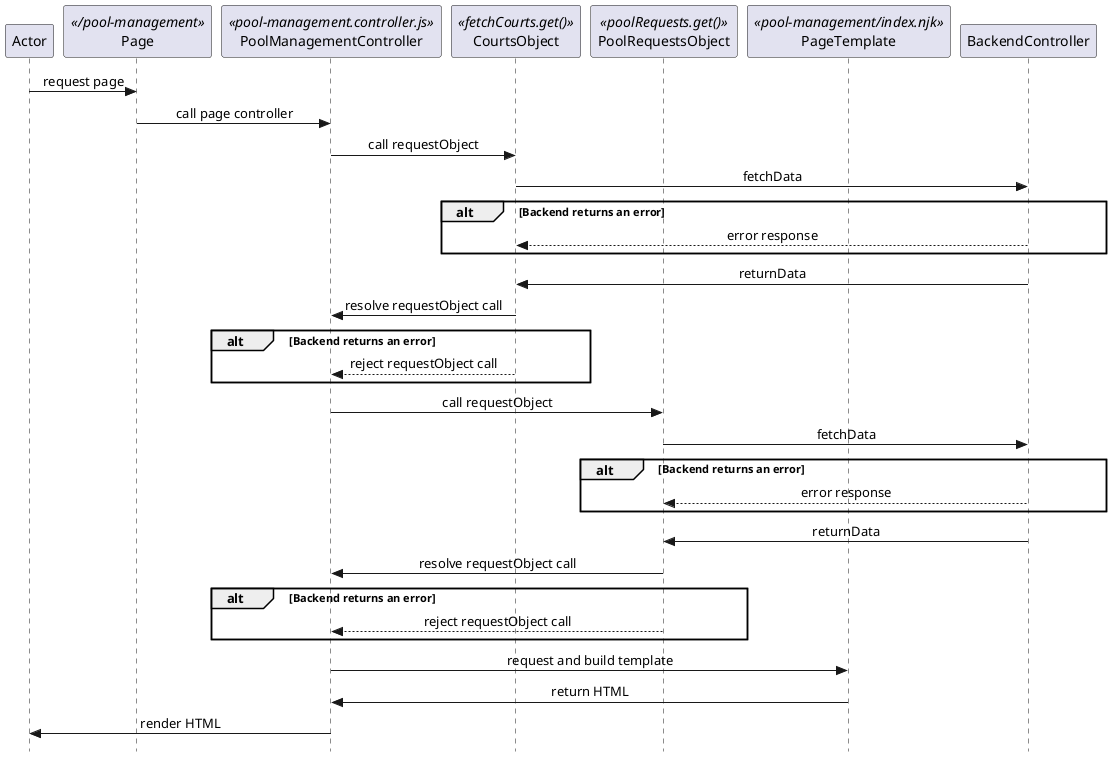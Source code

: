 @startuml pool-management

skinparam Style strictuml 
skinparam SequenceMessageAlignment center

participant Actor

''' LOCAL ROUTING
participant Page <</pool-management>>

''' CONTROLLER AND REQUEST OBJECTS
participant PoolManagementController <<pool-management.controller.js>>
participant CourtsObject <<fetchCourts.get()>>
participant PoolRequestsObject <<poolRequests.get()>>

''' TEMPLATES
participant PageTemplate <<pool-management/index.njk>>

''' FILTERS AND VALIDATORS

''' BACKEND CONTROLLER
participant BackendController



''' JOURNEY FLOW
Actor -> Page : request page

Page -> PoolManagementController : call page controller

PoolManagementController -> CourtsObject : call requestObject
CourtsObject -> BackendController : fetchData
alt Backend returns an error
  CourtsObject <-- BackendController : error response
end
CourtsObject <- BackendController : returnData
PoolManagementController <- CourtsObject : resolve requestObject call
alt Backend returns an error
  PoolManagementController <-- CourtsObject : reject requestObject call
end

PoolManagementController -> PoolRequestsObject : call requestObject
PoolRequestsObject -> BackendController : fetchData
alt Backend returns an error
  PoolRequestsObject <-- BackendController : error response
end
PoolRequestsObject <- BackendController : returnData
PoolManagementController <- PoolRequestsObject : resolve requestObject call
alt Backend returns an error
  PoolManagementController <-- PoolRequestsObject : reject requestObject call
end

PoolManagementController -> PageTemplate : request and build template

PoolManagementController <- PageTemplate : return HTML

Actor <- PoolManagementController : render HTML

@enduml